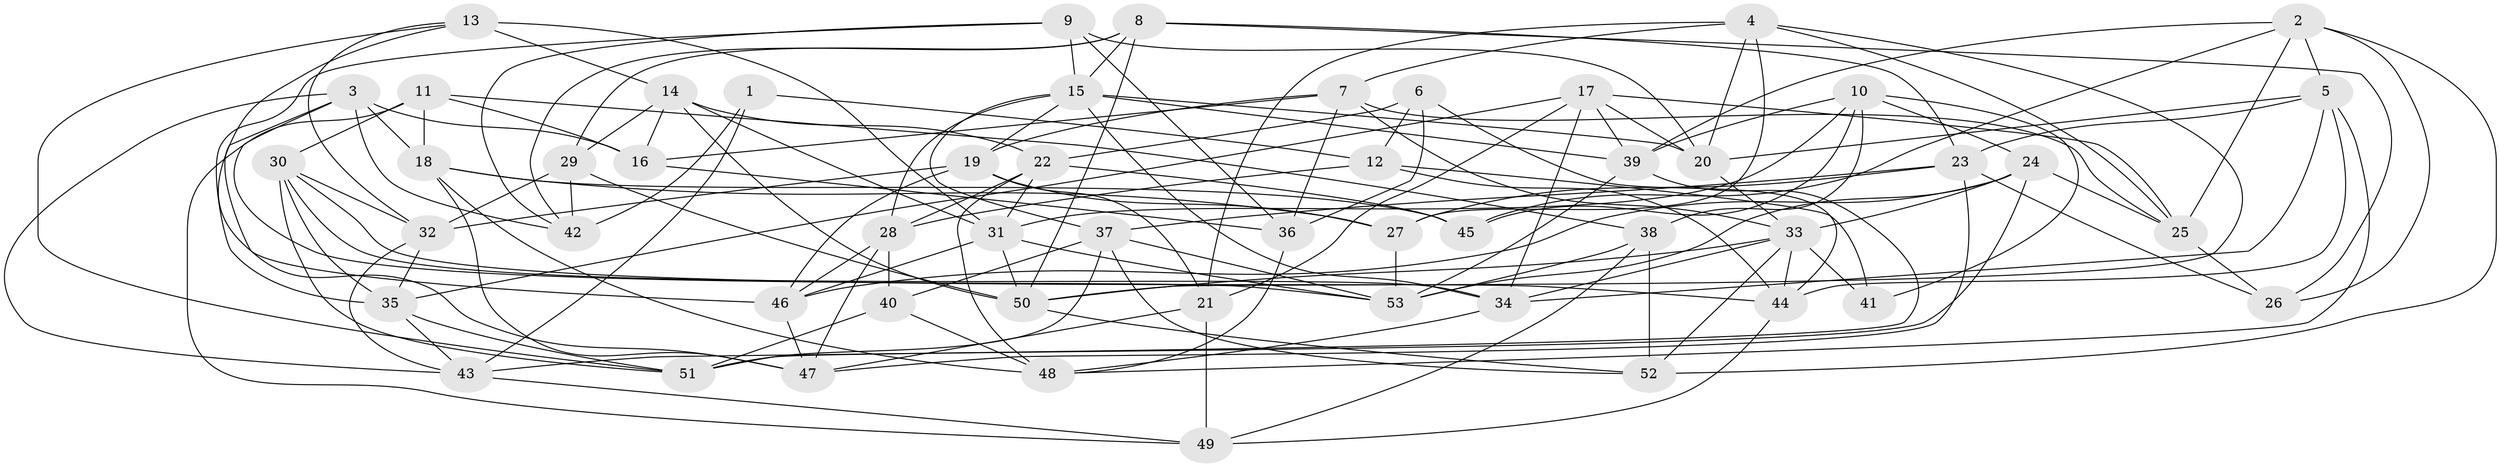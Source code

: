 // original degree distribution, {4: 1.0}
// Generated by graph-tools (version 1.1) at 2025/03/03/09/25 03:03:00]
// undirected, 53 vertices, 149 edges
graph export_dot {
graph [start="1"]
  node [color=gray90,style=filled];
  1;
  2;
  3;
  4;
  5;
  6;
  7;
  8;
  9;
  10;
  11;
  12;
  13;
  14;
  15;
  16;
  17;
  18;
  19;
  20;
  21;
  22;
  23;
  24;
  25;
  26;
  27;
  28;
  29;
  30;
  31;
  32;
  33;
  34;
  35;
  36;
  37;
  38;
  39;
  40;
  41;
  42;
  43;
  44;
  45;
  46;
  47;
  48;
  49;
  50;
  51;
  52;
  53;
  1 -- 12 [weight=1.0];
  1 -- 42 [weight=2.0];
  1 -- 43 [weight=1.0];
  2 -- 5 [weight=1.0];
  2 -- 25 [weight=1.0];
  2 -- 26 [weight=1.0];
  2 -- 39 [weight=1.0];
  2 -- 45 [weight=1.0];
  2 -- 52 [weight=1.0];
  3 -- 16 [weight=1.0];
  3 -- 18 [weight=1.0];
  3 -- 42 [weight=1.0];
  3 -- 43 [weight=1.0];
  3 -- 47 [weight=1.0];
  3 -- 53 [weight=1.0];
  4 -- 7 [weight=1.0];
  4 -- 20 [weight=1.0];
  4 -- 21 [weight=1.0];
  4 -- 25 [weight=1.0];
  4 -- 27 [weight=1.0];
  4 -- 50 [weight=1.0];
  5 -- 20 [weight=1.0];
  5 -- 23 [weight=1.0];
  5 -- 34 [weight=1.0];
  5 -- 44 [weight=1.0];
  5 -- 48 [weight=1.0];
  6 -- 12 [weight=1.0];
  6 -- 22 [weight=1.0];
  6 -- 36 [weight=1.0];
  6 -- 44 [weight=1.0];
  7 -- 16 [weight=1.0];
  7 -- 19 [weight=1.0];
  7 -- 25 [weight=1.0];
  7 -- 33 [weight=1.0];
  7 -- 36 [weight=1.0];
  8 -- 15 [weight=1.0];
  8 -- 23 [weight=1.0];
  8 -- 26 [weight=1.0];
  8 -- 29 [weight=1.0];
  8 -- 42 [weight=1.0];
  8 -- 50 [weight=1.0];
  9 -- 15 [weight=1.0];
  9 -- 20 [weight=1.0];
  9 -- 35 [weight=1.0];
  9 -- 36 [weight=2.0];
  9 -- 42 [weight=1.0];
  10 -- 24 [weight=1.0];
  10 -- 31 [weight=1.0];
  10 -- 38 [weight=1.0];
  10 -- 39 [weight=1.0];
  10 -- 41 [weight=1.0];
  10 -- 45 [weight=1.0];
  11 -- 16 [weight=2.0];
  11 -- 18 [weight=1.0];
  11 -- 30 [weight=1.0];
  11 -- 38 [weight=1.0];
  11 -- 49 [weight=1.0];
  12 -- 28 [weight=1.0];
  12 -- 41 [weight=2.0];
  12 -- 44 [weight=1.0];
  13 -- 14 [weight=1.0];
  13 -- 31 [weight=2.0];
  13 -- 32 [weight=1.0];
  13 -- 46 [weight=1.0];
  13 -- 51 [weight=1.0];
  14 -- 16 [weight=1.0];
  14 -- 22 [weight=1.0];
  14 -- 29 [weight=1.0];
  14 -- 31 [weight=1.0];
  14 -- 50 [weight=1.0];
  15 -- 19 [weight=1.0];
  15 -- 20 [weight=1.0];
  15 -- 28 [weight=1.0];
  15 -- 34 [weight=1.0];
  15 -- 37 [weight=1.0];
  15 -- 39 [weight=1.0];
  16 -- 36 [weight=1.0];
  17 -- 20 [weight=1.0];
  17 -- 21 [weight=1.0];
  17 -- 25 [weight=1.0];
  17 -- 34 [weight=1.0];
  17 -- 35 [weight=1.0];
  17 -- 39 [weight=1.0];
  18 -- 27 [weight=1.0];
  18 -- 45 [weight=1.0];
  18 -- 47 [weight=1.0];
  18 -- 48 [weight=1.0];
  19 -- 21 [weight=1.0];
  19 -- 27 [weight=1.0];
  19 -- 32 [weight=1.0];
  19 -- 46 [weight=1.0];
  20 -- 33 [weight=1.0];
  21 -- 47 [weight=1.0];
  21 -- 49 [weight=2.0];
  22 -- 28 [weight=1.0];
  22 -- 31 [weight=1.0];
  22 -- 45 [weight=1.0];
  22 -- 48 [weight=1.0];
  23 -- 26 [weight=1.0];
  23 -- 27 [weight=1.0];
  23 -- 37 [weight=1.0];
  23 -- 47 [weight=1.0];
  24 -- 25 [weight=1.0];
  24 -- 33 [weight=1.0];
  24 -- 46 [weight=1.0];
  24 -- 51 [weight=1.0];
  24 -- 53 [weight=1.0];
  25 -- 26 [weight=1.0];
  27 -- 53 [weight=2.0];
  28 -- 40 [weight=1.0];
  28 -- 46 [weight=1.0];
  28 -- 47 [weight=1.0];
  29 -- 32 [weight=1.0];
  29 -- 42 [weight=1.0];
  29 -- 50 [weight=2.0];
  30 -- 32 [weight=1.0];
  30 -- 34 [weight=1.0];
  30 -- 35 [weight=1.0];
  30 -- 44 [weight=1.0];
  30 -- 51 [weight=1.0];
  31 -- 46 [weight=1.0];
  31 -- 50 [weight=1.0];
  31 -- 53 [weight=1.0];
  32 -- 35 [weight=1.0];
  32 -- 43 [weight=1.0];
  33 -- 34 [weight=1.0];
  33 -- 41 [weight=1.0];
  33 -- 44 [weight=1.0];
  33 -- 50 [weight=1.0];
  33 -- 52 [weight=1.0];
  34 -- 48 [weight=1.0];
  35 -- 43 [weight=1.0];
  35 -- 51 [weight=1.0];
  36 -- 48 [weight=1.0];
  37 -- 40 [weight=1.0];
  37 -- 51 [weight=1.0];
  37 -- 52 [weight=1.0];
  37 -- 53 [weight=1.0];
  38 -- 49 [weight=1.0];
  38 -- 52 [weight=2.0];
  38 -- 53 [weight=1.0];
  39 -- 43 [weight=1.0];
  39 -- 53 [weight=1.0];
  40 -- 48 [weight=1.0];
  40 -- 51 [weight=1.0];
  43 -- 49 [weight=1.0];
  44 -- 49 [weight=1.0];
  46 -- 47 [weight=1.0];
  50 -- 52 [weight=1.0];
}

